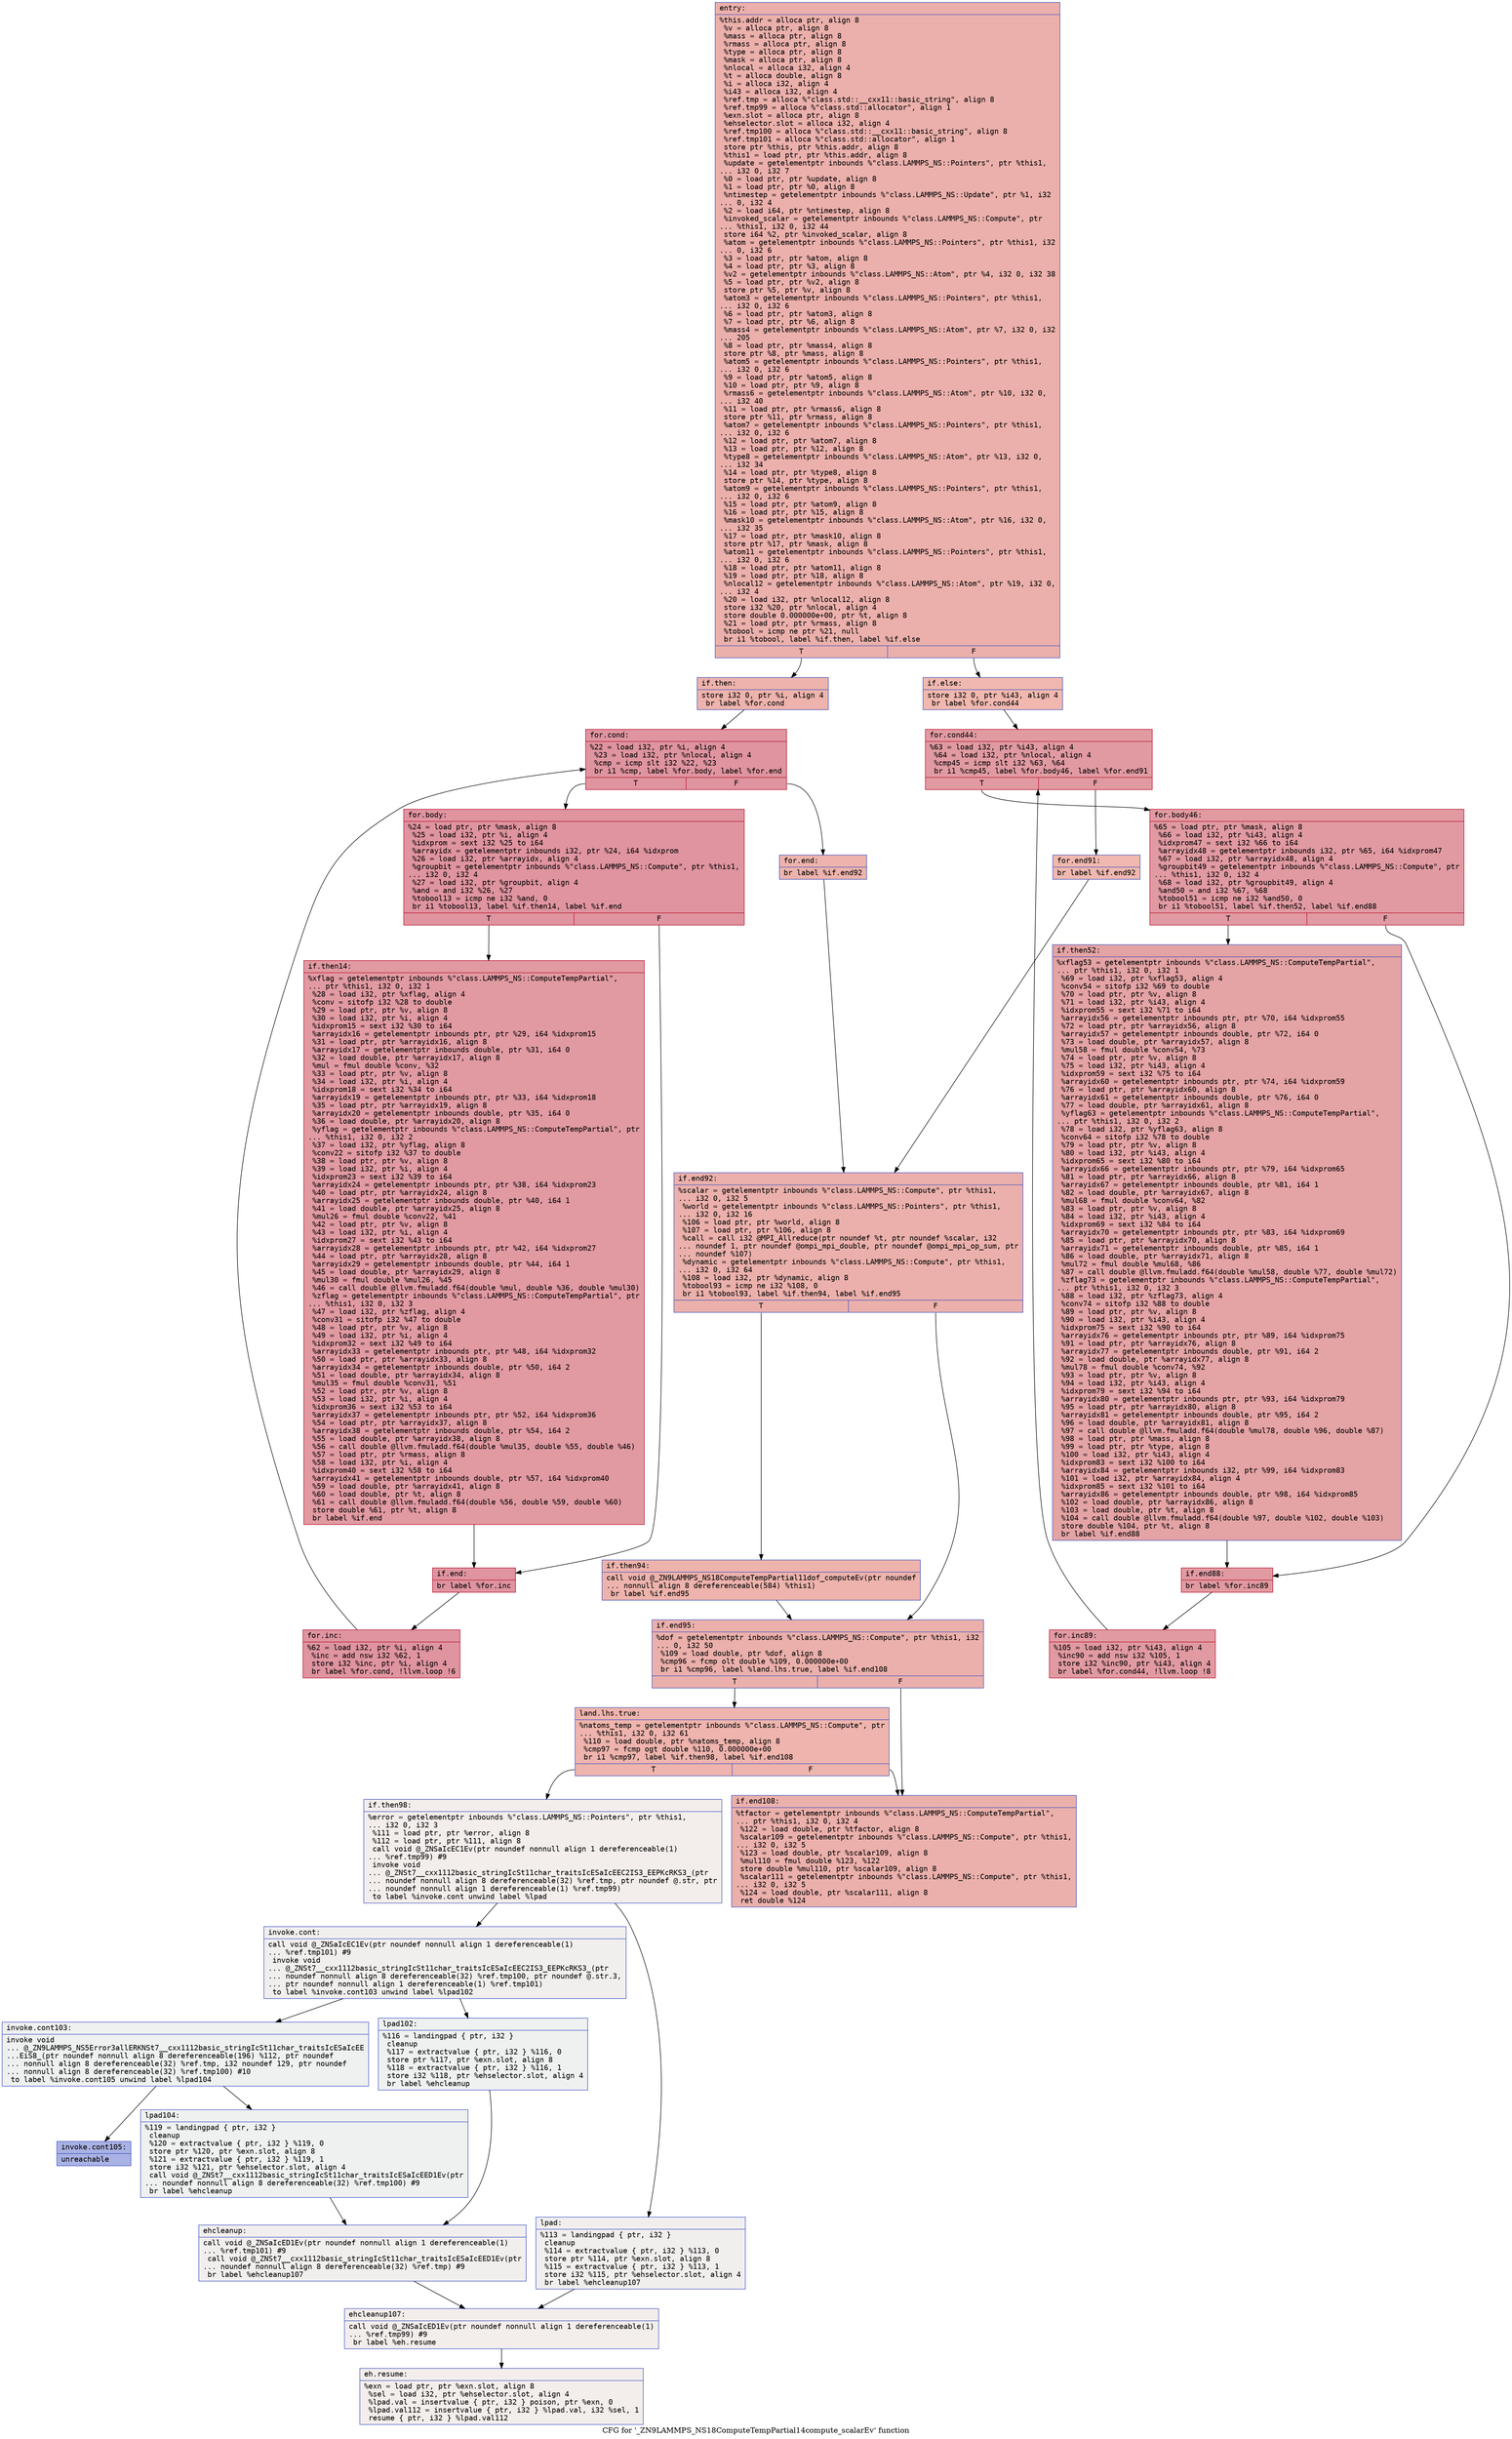 digraph "CFG for '_ZN9LAMMPS_NS18ComputeTempPartial14compute_scalarEv' function" {
	label="CFG for '_ZN9LAMMPS_NS18ComputeTempPartial14compute_scalarEv' function";

	Node0x56053df200b0 [shape=record,color="#3d50c3ff", style=filled, fillcolor="#d24b4070" fontname="Courier",label="{entry:\l|  %this.addr = alloca ptr, align 8\l  %v = alloca ptr, align 8\l  %mass = alloca ptr, align 8\l  %rmass = alloca ptr, align 8\l  %type = alloca ptr, align 8\l  %mask = alloca ptr, align 8\l  %nlocal = alloca i32, align 4\l  %t = alloca double, align 8\l  %i = alloca i32, align 4\l  %i43 = alloca i32, align 4\l  %ref.tmp = alloca %\"class.std::__cxx11::basic_string\", align 8\l  %ref.tmp99 = alloca %\"class.std::allocator\", align 1\l  %exn.slot = alloca ptr, align 8\l  %ehselector.slot = alloca i32, align 4\l  %ref.tmp100 = alloca %\"class.std::__cxx11::basic_string\", align 8\l  %ref.tmp101 = alloca %\"class.std::allocator\", align 1\l  store ptr %this, ptr %this.addr, align 8\l  %this1 = load ptr, ptr %this.addr, align 8\l  %update = getelementptr inbounds %\"class.LAMMPS_NS::Pointers\", ptr %this1,\l... i32 0, i32 7\l  %0 = load ptr, ptr %update, align 8\l  %1 = load ptr, ptr %0, align 8\l  %ntimestep = getelementptr inbounds %\"class.LAMMPS_NS::Update\", ptr %1, i32\l... 0, i32 4\l  %2 = load i64, ptr %ntimestep, align 8\l  %invoked_scalar = getelementptr inbounds %\"class.LAMMPS_NS::Compute\", ptr\l... %this1, i32 0, i32 44\l  store i64 %2, ptr %invoked_scalar, align 8\l  %atom = getelementptr inbounds %\"class.LAMMPS_NS::Pointers\", ptr %this1, i32\l... 0, i32 6\l  %3 = load ptr, ptr %atom, align 8\l  %4 = load ptr, ptr %3, align 8\l  %v2 = getelementptr inbounds %\"class.LAMMPS_NS::Atom\", ptr %4, i32 0, i32 38\l  %5 = load ptr, ptr %v2, align 8\l  store ptr %5, ptr %v, align 8\l  %atom3 = getelementptr inbounds %\"class.LAMMPS_NS::Pointers\", ptr %this1,\l... i32 0, i32 6\l  %6 = load ptr, ptr %atom3, align 8\l  %7 = load ptr, ptr %6, align 8\l  %mass4 = getelementptr inbounds %\"class.LAMMPS_NS::Atom\", ptr %7, i32 0, i32\l... 205\l  %8 = load ptr, ptr %mass4, align 8\l  store ptr %8, ptr %mass, align 8\l  %atom5 = getelementptr inbounds %\"class.LAMMPS_NS::Pointers\", ptr %this1,\l... i32 0, i32 6\l  %9 = load ptr, ptr %atom5, align 8\l  %10 = load ptr, ptr %9, align 8\l  %rmass6 = getelementptr inbounds %\"class.LAMMPS_NS::Atom\", ptr %10, i32 0,\l... i32 40\l  %11 = load ptr, ptr %rmass6, align 8\l  store ptr %11, ptr %rmass, align 8\l  %atom7 = getelementptr inbounds %\"class.LAMMPS_NS::Pointers\", ptr %this1,\l... i32 0, i32 6\l  %12 = load ptr, ptr %atom7, align 8\l  %13 = load ptr, ptr %12, align 8\l  %type8 = getelementptr inbounds %\"class.LAMMPS_NS::Atom\", ptr %13, i32 0,\l... i32 34\l  %14 = load ptr, ptr %type8, align 8\l  store ptr %14, ptr %type, align 8\l  %atom9 = getelementptr inbounds %\"class.LAMMPS_NS::Pointers\", ptr %this1,\l... i32 0, i32 6\l  %15 = load ptr, ptr %atom9, align 8\l  %16 = load ptr, ptr %15, align 8\l  %mask10 = getelementptr inbounds %\"class.LAMMPS_NS::Atom\", ptr %16, i32 0,\l... i32 35\l  %17 = load ptr, ptr %mask10, align 8\l  store ptr %17, ptr %mask, align 8\l  %atom11 = getelementptr inbounds %\"class.LAMMPS_NS::Pointers\", ptr %this1,\l... i32 0, i32 6\l  %18 = load ptr, ptr %atom11, align 8\l  %19 = load ptr, ptr %18, align 8\l  %nlocal12 = getelementptr inbounds %\"class.LAMMPS_NS::Atom\", ptr %19, i32 0,\l... i32 4\l  %20 = load i32, ptr %nlocal12, align 8\l  store i32 %20, ptr %nlocal, align 4\l  store double 0.000000e+00, ptr %t, align 8\l  %21 = load ptr, ptr %rmass, align 8\l  %tobool = icmp ne ptr %21, null\l  br i1 %tobool, label %if.then, label %if.else\l|{<s0>T|<s1>F}}"];
	Node0x56053df200b0:s0 -> Node0x56053df231a0[tooltip="entry -> if.then\nProbability 62.50%" ];
	Node0x56053df200b0:s1 -> Node0x56053df23210[tooltip="entry -> if.else\nProbability 37.50%" ];
	Node0x56053df231a0 [shape=record,color="#3d50c3ff", style=filled, fillcolor="#d6524470" fontname="Courier",label="{if.then:\l|  store i32 0, ptr %i, align 4\l  br label %for.cond\l}"];
	Node0x56053df231a0 -> Node0x56053df233d0[tooltip="if.then -> for.cond\nProbability 100.00%" ];
	Node0x56053df233d0 [shape=record,color="#b70d28ff", style=filled, fillcolor="#b70d2870" fontname="Courier",label="{for.cond:\l|  %22 = load i32, ptr %i, align 4\l  %23 = load i32, ptr %nlocal, align 4\l  %cmp = icmp slt i32 %22, %23\l  br i1 %cmp, label %for.body, label %for.end\l|{<s0>T|<s1>F}}"];
	Node0x56053df233d0:s0 -> Node0x56053df23670[tooltip="for.cond -> for.body\nProbability 96.88%" ];
	Node0x56053df233d0:s1 -> Node0x56053df236f0[tooltip="for.cond -> for.end\nProbability 3.12%" ];
	Node0x56053df23670 [shape=record,color="#b70d28ff", style=filled, fillcolor="#b70d2870" fontname="Courier",label="{for.body:\l|  %24 = load ptr, ptr %mask, align 8\l  %25 = load i32, ptr %i, align 4\l  %idxprom = sext i32 %25 to i64\l  %arrayidx = getelementptr inbounds i32, ptr %24, i64 %idxprom\l  %26 = load i32, ptr %arrayidx, align 4\l  %groupbit = getelementptr inbounds %\"class.LAMMPS_NS::Compute\", ptr %this1,\l... i32 0, i32 4\l  %27 = load i32, ptr %groupbit, align 4\l  %and = and i32 %26, %27\l  %tobool13 = icmp ne i32 %and, 0\l  br i1 %tobool13, label %if.then14, label %if.end\l|{<s0>T|<s1>F}}"];
	Node0x56053df23670:s0 -> Node0x56053df23dd0[tooltip="for.body -> if.then14\nProbability 62.50%" ];
	Node0x56053df23670:s1 -> Node0x56053df23e50[tooltip="for.body -> if.end\nProbability 37.50%" ];
	Node0x56053df23dd0 [shape=record,color="#b70d28ff", style=filled, fillcolor="#bb1b2c70" fontname="Courier",label="{if.then14:\l|  %xflag = getelementptr inbounds %\"class.LAMMPS_NS::ComputeTempPartial\",\l... ptr %this1, i32 0, i32 1\l  %28 = load i32, ptr %xflag, align 4\l  %conv = sitofp i32 %28 to double\l  %29 = load ptr, ptr %v, align 8\l  %30 = load i32, ptr %i, align 4\l  %idxprom15 = sext i32 %30 to i64\l  %arrayidx16 = getelementptr inbounds ptr, ptr %29, i64 %idxprom15\l  %31 = load ptr, ptr %arrayidx16, align 8\l  %arrayidx17 = getelementptr inbounds double, ptr %31, i64 0\l  %32 = load double, ptr %arrayidx17, align 8\l  %mul = fmul double %conv, %32\l  %33 = load ptr, ptr %v, align 8\l  %34 = load i32, ptr %i, align 4\l  %idxprom18 = sext i32 %34 to i64\l  %arrayidx19 = getelementptr inbounds ptr, ptr %33, i64 %idxprom18\l  %35 = load ptr, ptr %arrayidx19, align 8\l  %arrayidx20 = getelementptr inbounds double, ptr %35, i64 0\l  %36 = load double, ptr %arrayidx20, align 8\l  %yflag = getelementptr inbounds %\"class.LAMMPS_NS::ComputeTempPartial\", ptr\l... %this1, i32 0, i32 2\l  %37 = load i32, ptr %yflag, align 8\l  %conv22 = sitofp i32 %37 to double\l  %38 = load ptr, ptr %v, align 8\l  %39 = load i32, ptr %i, align 4\l  %idxprom23 = sext i32 %39 to i64\l  %arrayidx24 = getelementptr inbounds ptr, ptr %38, i64 %idxprom23\l  %40 = load ptr, ptr %arrayidx24, align 8\l  %arrayidx25 = getelementptr inbounds double, ptr %40, i64 1\l  %41 = load double, ptr %arrayidx25, align 8\l  %mul26 = fmul double %conv22, %41\l  %42 = load ptr, ptr %v, align 8\l  %43 = load i32, ptr %i, align 4\l  %idxprom27 = sext i32 %43 to i64\l  %arrayidx28 = getelementptr inbounds ptr, ptr %42, i64 %idxprom27\l  %44 = load ptr, ptr %arrayidx28, align 8\l  %arrayidx29 = getelementptr inbounds double, ptr %44, i64 1\l  %45 = load double, ptr %arrayidx29, align 8\l  %mul30 = fmul double %mul26, %45\l  %46 = call double @llvm.fmuladd.f64(double %mul, double %36, double %mul30)\l  %zflag = getelementptr inbounds %\"class.LAMMPS_NS::ComputeTempPartial\", ptr\l... %this1, i32 0, i32 3\l  %47 = load i32, ptr %zflag, align 4\l  %conv31 = sitofp i32 %47 to double\l  %48 = load ptr, ptr %v, align 8\l  %49 = load i32, ptr %i, align 4\l  %idxprom32 = sext i32 %49 to i64\l  %arrayidx33 = getelementptr inbounds ptr, ptr %48, i64 %idxprom32\l  %50 = load ptr, ptr %arrayidx33, align 8\l  %arrayidx34 = getelementptr inbounds double, ptr %50, i64 2\l  %51 = load double, ptr %arrayidx34, align 8\l  %mul35 = fmul double %conv31, %51\l  %52 = load ptr, ptr %v, align 8\l  %53 = load i32, ptr %i, align 4\l  %idxprom36 = sext i32 %53 to i64\l  %arrayidx37 = getelementptr inbounds ptr, ptr %52, i64 %idxprom36\l  %54 = load ptr, ptr %arrayidx37, align 8\l  %arrayidx38 = getelementptr inbounds double, ptr %54, i64 2\l  %55 = load double, ptr %arrayidx38, align 8\l  %56 = call double @llvm.fmuladd.f64(double %mul35, double %55, double %46)\l  %57 = load ptr, ptr %rmass, align 8\l  %58 = load i32, ptr %i, align 4\l  %idxprom40 = sext i32 %58 to i64\l  %arrayidx41 = getelementptr inbounds double, ptr %57, i64 %idxprom40\l  %59 = load double, ptr %arrayidx41, align 8\l  %60 = load double, ptr %t, align 8\l  %61 = call double @llvm.fmuladd.f64(double %56, double %59, double %60)\l  store double %61, ptr %t, align 8\l  br label %if.end\l}"];
	Node0x56053df23dd0 -> Node0x56053df23e50[tooltip="if.then14 -> if.end\nProbability 100.00%" ];
	Node0x56053df23e50 [shape=record,color="#b70d28ff", style=filled, fillcolor="#b70d2870" fontname="Courier",label="{if.end:\l|  br label %for.inc\l}"];
	Node0x56053df23e50 -> Node0x56053df275f0[tooltip="if.end -> for.inc\nProbability 100.00%" ];
	Node0x56053df275f0 [shape=record,color="#b70d28ff", style=filled, fillcolor="#b70d2870" fontname="Courier",label="{for.inc:\l|  %62 = load i32, ptr %i, align 4\l  %inc = add nsw i32 %62, 1\l  store i32 %inc, ptr %i, align 4\l  br label %for.cond, !llvm.loop !6\l}"];
	Node0x56053df275f0 -> Node0x56053df233d0[tooltip="for.inc -> for.cond\nProbability 100.00%" ];
	Node0x56053df236f0 [shape=record,color="#3d50c3ff", style=filled, fillcolor="#d6524470" fontname="Courier",label="{for.end:\l|  br label %if.end92\l}"];
	Node0x56053df236f0 -> Node0x56053df28370[tooltip="for.end -> if.end92\nProbability 100.00%" ];
	Node0x56053df23210 [shape=record,color="#3d50c3ff", style=filled, fillcolor="#dc5d4a70" fontname="Courier",label="{if.else:\l|  store i32 0, ptr %i43, align 4\l  br label %for.cond44\l}"];
	Node0x56053df23210 -> Node0x56053df284d0[tooltip="if.else -> for.cond44\nProbability 100.00%" ];
	Node0x56053df284d0 [shape=record,color="#b70d28ff", style=filled, fillcolor="#bb1b2c70" fontname="Courier",label="{for.cond44:\l|  %63 = load i32, ptr %i43, align 4\l  %64 = load i32, ptr %nlocal, align 4\l  %cmp45 = icmp slt i32 %63, %64\l  br i1 %cmp45, label %for.body46, label %for.end91\l|{<s0>T|<s1>F}}"];
	Node0x56053df284d0:s0 -> Node0x56053df28740[tooltip="for.cond44 -> for.body46\nProbability 96.88%" ];
	Node0x56053df284d0:s1 -> Node0x56053df287c0[tooltip="for.cond44 -> for.end91\nProbability 3.12%" ];
	Node0x56053df28740 [shape=record,color="#b70d28ff", style=filled, fillcolor="#bb1b2c70" fontname="Courier",label="{for.body46:\l|  %65 = load ptr, ptr %mask, align 8\l  %66 = load i32, ptr %i43, align 4\l  %idxprom47 = sext i32 %66 to i64\l  %arrayidx48 = getelementptr inbounds i32, ptr %65, i64 %idxprom47\l  %67 = load i32, ptr %arrayidx48, align 4\l  %groupbit49 = getelementptr inbounds %\"class.LAMMPS_NS::Compute\", ptr\l... %this1, i32 0, i32 4\l  %68 = load i32, ptr %groupbit49, align 4\l  %and50 = and i32 %67, %68\l  %tobool51 = icmp ne i32 %and50, 0\l  br i1 %tobool51, label %if.then52, label %if.end88\l|{<s0>T|<s1>F}}"];
	Node0x56053df28740:s0 -> Node0x56053df28ec0[tooltip="for.body46 -> if.then52\nProbability 62.50%" ];
	Node0x56053df28740:s1 -> Node0x56053df28f40[tooltip="for.body46 -> if.end88\nProbability 37.50%" ];
	Node0x56053df28ec0 [shape=record,color="#3d50c3ff", style=filled, fillcolor="#c32e3170" fontname="Courier",label="{if.then52:\l|  %xflag53 = getelementptr inbounds %\"class.LAMMPS_NS::ComputeTempPartial\",\l... ptr %this1, i32 0, i32 1\l  %69 = load i32, ptr %xflag53, align 4\l  %conv54 = sitofp i32 %69 to double\l  %70 = load ptr, ptr %v, align 8\l  %71 = load i32, ptr %i43, align 4\l  %idxprom55 = sext i32 %71 to i64\l  %arrayidx56 = getelementptr inbounds ptr, ptr %70, i64 %idxprom55\l  %72 = load ptr, ptr %arrayidx56, align 8\l  %arrayidx57 = getelementptr inbounds double, ptr %72, i64 0\l  %73 = load double, ptr %arrayidx57, align 8\l  %mul58 = fmul double %conv54, %73\l  %74 = load ptr, ptr %v, align 8\l  %75 = load i32, ptr %i43, align 4\l  %idxprom59 = sext i32 %75 to i64\l  %arrayidx60 = getelementptr inbounds ptr, ptr %74, i64 %idxprom59\l  %76 = load ptr, ptr %arrayidx60, align 8\l  %arrayidx61 = getelementptr inbounds double, ptr %76, i64 0\l  %77 = load double, ptr %arrayidx61, align 8\l  %yflag63 = getelementptr inbounds %\"class.LAMMPS_NS::ComputeTempPartial\",\l... ptr %this1, i32 0, i32 2\l  %78 = load i32, ptr %yflag63, align 8\l  %conv64 = sitofp i32 %78 to double\l  %79 = load ptr, ptr %v, align 8\l  %80 = load i32, ptr %i43, align 4\l  %idxprom65 = sext i32 %80 to i64\l  %arrayidx66 = getelementptr inbounds ptr, ptr %79, i64 %idxprom65\l  %81 = load ptr, ptr %arrayidx66, align 8\l  %arrayidx67 = getelementptr inbounds double, ptr %81, i64 1\l  %82 = load double, ptr %arrayidx67, align 8\l  %mul68 = fmul double %conv64, %82\l  %83 = load ptr, ptr %v, align 8\l  %84 = load i32, ptr %i43, align 4\l  %idxprom69 = sext i32 %84 to i64\l  %arrayidx70 = getelementptr inbounds ptr, ptr %83, i64 %idxprom69\l  %85 = load ptr, ptr %arrayidx70, align 8\l  %arrayidx71 = getelementptr inbounds double, ptr %85, i64 1\l  %86 = load double, ptr %arrayidx71, align 8\l  %mul72 = fmul double %mul68, %86\l  %87 = call double @llvm.fmuladd.f64(double %mul58, double %77, double %mul72)\l  %zflag73 = getelementptr inbounds %\"class.LAMMPS_NS::ComputeTempPartial\",\l... ptr %this1, i32 0, i32 3\l  %88 = load i32, ptr %zflag73, align 4\l  %conv74 = sitofp i32 %88 to double\l  %89 = load ptr, ptr %v, align 8\l  %90 = load i32, ptr %i43, align 4\l  %idxprom75 = sext i32 %90 to i64\l  %arrayidx76 = getelementptr inbounds ptr, ptr %89, i64 %idxprom75\l  %91 = load ptr, ptr %arrayidx76, align 8\l  %arrayidx77 = getelementptr inbounds double, ptr %91, i64 2\l  %92 = load double, ptr %arrayidx77, align 8\l  %mul78 = fmul double %conv74, %92\l  %93 = load ptr, ptr %v, align 8\l  %94 = load i32, ptr %i43, align 4\l  %idxprom79 = sext i32 %94 to i64\l  %arrayidx80 = getelementptr inbounds ptr, ptr %93, i64 %idxprom79\l  %95 = load ptr, ptr %arrayidx80, align 8\l  %arrayidx81 = getelementptr inbounds double, ptr %95, i64 2\l  %96 = load double, ptr %arrayidx81, align 8\l  %97 = call double @llvm.fmuladd.f64(double %mul78, double %96, double %87)\l  %98 = load ptr, ptr %mass, align 8\l  %99 = load ptr, ptr %type, align 8\l  %100 = load i32, ptr %i43, align 4\l  %idxprom83 = sext i32 %100 to i64\l  %arrayidx84 = getelementptr inbounds i32, ptr %99, i64 %idxprom83\l  %101 = load i32, ptr %arrayidx84, align 4\l  %idxprom85 = sext i32 %101 to i64\l  %arrayidx86 = getelementptr inbounds double, ptr %98, i64 %idxprom85\l  %102 = load double, ptr %arrayidx86, align 8\l  %103 = load double, ptr %t, align 8\l  %104 = call double @llvm.fmuladd.f64(double %97, double %102, double %103)\l  store double %104, ptr %t, align 8\l  br label %if.end88\l}"];
	Node0x56053df28ec0 -> Node0x56053df28f40[tooltip="if.then52 -> if.end88\nProbability 100.00%" ];
	Node0x56053df28f40 [shape=record,color="#b70d28ff", style=filled, fillcolor="#bb1b2c70" fontname="Courier",label="{if.end88:\l|  br label %for.inc89\l}"];
	Node0x56053df28f40 -> Node0x56053df174e0[tooltip="if.end88 -> for.inc89\nProbability 100.00%" ];
	Node0x56053df174e0 [shape=record,color="#b70d28ff", style=filled, fillcolor="#bb1b2c70" fontname="Courier",label="{for.inc89:\l|  %105 = load i32, ptr %i43, align 4\l  %inc90 = add nsw i32 %105, 1\l  store i32 %inc90, ptr %i43, align 4\l  br label %for.cond44, !llvm.loop !8\l}"];
	Node0x56053df174e0 -> Node0x56053df284d0[tooltip="for.inc89 -> for.cond44\nProbability 100.00%" ];
	Node0x56053df287c0 [shape=record,color="#3d50c3ff", style=filled, fillcolor="#dc5d4a70" fontname="Courier",label="{for.end91:\l|  br label %if.end92\l}"];
	Node0x56053df287c0 -> Node0x56053df28370[tooltip="for.end91 -> if.end92\nProbability 100.00%" ];
	Node0x56053df28370 [shape=record,color="#3d50c3ff", style=filled, fillcolor="#d24b4070" fontname="Courier",label="{if.end92:\l|  %scalar = getelementptr inbounds %\"class.LAMMPS_NS::Compute\", ptr %this1,\l... i32 0, i32 5\l  %world = getelementptr inbounds %\"class.LAMMPS_NS::Pointers\", ptr %this1,\l... i32 0, i32 16\l  %106 = load ptr, ptr %world, align 8\l  %107 = load ptr, ptr %106, align 8\l  %call = call i32 @MPI_Allreduce(ptr noundef %t, ptr noundef %scalar, i32\l... noundef 1, ptr noundef @ompi_mpi_double, ptr noundef @ompi_mpi_op_sum, ptr\l... noundef %107)\l  %dynamic = getelementptr inbounds %\"class.LAMMPS_NS::Compute\", ptr %this1,\l... i32 0, i32 64\l  %108 = load i32, ptr %dynamic, align 8\l  %tobool93 = icmp ne i32 %108, 0\l  br i1 %tobool93, label %if.then94, label %if.end95\l|{<s0>T|<s1>F}}"];
	Node0x56053df28370:s0 -> Node0x56053df2f4f0[tooltip="if.end92 -> if.then94\nProbability 62.50%" ];
	Node0x56053df28370:s1 -> Node0x56053df2f570[tooltip="if.end92 -> if.end95\nProbability 37.50%" ];
	Node0x56053df2f4f0 [shape=record,color="#3d50c3ff", style=filled, fillcolor="#d6524470" fontname="Courier",label="{if.then94:\l|  call void @_ZN9LAMMPS_NS18ComputeTempPartial11dof_computeEv(ptr noundef\l... nonnull align 8 dereferenceable(584) %this1)\l  br label %if.end95\l}"];
	Node0x56053df2f4f0 -> Node0x56053df2f570[tooltip="if.then94 -> if.end95\nProbability 100.00%" ];
	Node0x56053df2f570 [shape=record,color="#3d50c3ff", style=filled, fillcolor="#d24b4070" fontname="Courier",label="{if.end95:\l|  %dof = getelementptr inbounds %\"class.LAMMPS_NS::Compute\", ptr %this1, i32\l... 0, i32 50\l  %109 = load double, ptr %dof, align 8\l  %cmp96 = fcmp olt double %109, 0.000000e+00\l  br i1 %cmp96, label %land.lhs.true, label %if.end108\l|{<s0>T|<s1>F}}"];
	Node0x56053df2f570:s0 -> Node0x56053df2fa70[tooltip="if.end95 -> land.lhs.true\nProbability 50.00%" ];
	Node0x56053df2f570:s1 -> Node0x56053df2faf0[tooltip="if.end95 -> if.end108\nProbability 50.00%" ];
	Node0x56053df2fa70 [shape=record,color="#3d50c3ff", style=filled, fillcolor="#d8564670" fontname="Courier",label="{land.lhs.true:\l|  %natoms_temp = getelementptr inbounds %\"class.LAMMPS_NS::Compute\", ptr\l... %this1, i32 0, i32 61\l  %110 = load double, ptr %natoms_temp, align 8\l  %cmp97 = fcmp ogt double %110, 0.000000e+00\l  br i1 %cmp97, label %if.then98, label %if.end108\l|{<s0>T|<s1>F}}"];
	Node0x56053df2fa70:s0 -> Node0x56053df2fe40[tooltip="land.lhs.true -> if.then98\nProbability 0.00%" ];
	Node0x56053df2fa70:s1 -> Node0x56053df2faf0[tooltip="land.lhs.true -> if.end108\nProbability 100.00%" ];
	Node0x56053df2fe40 [shape=record,color="#3d50c3ff", style=filled, fillcolor="#e5d8d170" fontname="Courier",label="{if.then98:\l|  %error = getelementptr inbounds %\"class.LAMMPS_NS::Pointers\", ptr %this1,\l... i32 0, i32 3\l  %111 = load ptr, ptr %error, align 8\l  %112 = load ptr, ptr %111, align 8\l  call void @_ZNSaIcEC1Ev(ptr noundef nonnull align 1 dereferenceable(1)\l... %ref.tmp99) #9\l  invoke void\l... @_ZNSt7__cxx1112basic_stringIcSt11char_traitsIcESaIcEEC2IS3_EEPKcRKS3_(ptr\l... noundef nonnull align 8 dereferenceable(32) %ref.tmp, ptr noundef @.str, ptr\l... noundef nonnull align 1 dereferenceable(1) %ref.tmp99)\l          to label %invoke.cont unwind label %lpad\l}"];
	Node0x56053df2fe40 -> Node0x56053df302d0[tooltip="if.then98 -> invoke.cont\nProbability 50.00%" ];
	Node0x56053df2fe40 -> Node0x56053df30350[tooltip="if.then98 -> lpad\nProbability 50.00%" ];
	Node0x56053df302d0 [shape=record,color="#3d50c3ff", style=filled, fillcolor="#e0dbd870" fontname="Courier",label="{invoke.cont:\l|  call void @_ZNSaIcEC1Ev(ptr noundef nonnull align 1 dereferenceable(1)\l... %ref.tmp101) #9\l  invoke void\l... @_ZNSt7__cxx1112basic_stringIcSt11char_traitsIcESaIcEEC2IS3_EEPKcRKS3_(ptr\l... noundef nonnull align 8 dereferenceable(32) %ref.tmp100, ptr noundef @.str.3,\l... ptr noundef nonnull align 1 dereferenceable(1) %ref.tmp101)\l          to label %invoke.cont103 unwind label %lpad102\l}"];
	Node0x56053df302d0 -> Node0x56053df30670[tooltip="invoke.cont -> invoke.cont103\nProbability 50.00%" ];
	Node0x56053df302d0 -> Node0x56053df306c0[tooltip="invoke.cont -> lpad102\nProbability 50.00%" ];
	Node0x56053df30670 [shape=record,color="#3d50c3ff", style=filled, fillcolor="#dbdcde70" fontname="Courier",label="{invoke.cont103:\l|  invoke void\l... @_ZN9LAMMPS_NS5Error3allERKNSt7__cxx1112basic_stringIcSt11char_traitsIcESaIcEE\l...EiS8_(ptr noundef nonnull align 8 dereferenceable(196) %112, ptr noundef\l... nonnull align 8 dereferenceable(32) %ref.tmp, i32 noundef 129, ptr noundef\l... nonnull align 8 dereferenceable(32) %ref.tmp100) #10\l          to label %invoke.cont105 unwind label %lpad104\l}"];
	Node0x56053df30670 -> Node0x56053df30620[tooltip="invoke.cont103 -> invoke.cont105\nProbability 0.00%" ];
	Node0x56053df30670 -> Node0x56053df30980[tooltip="invoke.cont103 -> lpad104\nProbability 100.00%" ];
	Node0x56053df30620 [shape=record,color="#3d50c3ff", style=filled, fillcolor="#3d50c370" fontname="Courier",label="{invoke.cont105:\l|  unreachable\l}"];
	Node0x56053df30350 [shape=record,color="#3d50c3ff", style=filled, fillcolor="#e0dbd870" fontname="Courier",label="{lpad:\l|  %113 = landingpad \{ ptr, i32 \}\l          cleanup\l  %114 = extractvalue \{ ptr, i32 \} %113, 0\l  store ptr %114, ptr %exn.slot, align 8\l  %115 = extractvalue \{ ptr, i32 \} %113, 1\l  store i32 %115, ptr %ehselector.slot, align 4\l  br label %ehcleanup107\l}"];
	Node0x56053df30350 -> Node0x56053df30f40[tooltip="lpad -> ehcleanup107\nProbability 100.00%" ];
	Node0x56053df306c0 [shape=record,color="#3d50c3ff", style=filled, fillcolor="#dbdcde70" fontname="Courier",label="{lpad102:\l|  %116 = landingpad \{ ptr, i32 \}\l          cleanup\l  %117 = extractvalue \{ ptr, i32 \} %116, 0\l  store ptr %117, ptr %exn.slot, align 8\l  %118 = extractvalue \{ ptr, i32 \} %116, 1\l  store i32 %118, ptr %ehselector.slot, align 4\l  br label %ehcleanup\l}"];
	Node0x56053df306c0 -> Node0x56053df31290[tooltip="lpad102 -> ehcleanup\nProbability 100.00%" ];
	Node0x56053df30980 [shape=record,color="#3d50c3ff", style=filled, fillcolor="#dbdcde70" fontname="Courier",label="{lpad104:\l|  %119 = landingpad \{ ptr, i32 \}\l          cleanup\l  %120 = extractvalue \{ ptr, i32 \} %119, 0\l  store ptr %120, ptr %exn.slot, align 8\l  %121 = extractvalue \{ ptr, i32 \} %119, 1\l  store i32 %121, ptr %ehselector.slot, align 4\l  call void @_ZNSt7__cxx1112basic_stringIcSt11char_traitsIcESaIcEED1Ev(ptr\l... noundef nonnull align 8 dereferenceable(32) %ref.tmp100) #9\l  br label %ehcleanup\l}"];
	Node0x56053df30980 -> Node0x56053df31290[tooltip="lpad104 -> ehcleanup\nProbability 100.00%" ];
	Node0x56053df31290 [shape=record,color="#3d50c3ff", style=filled, fillcolor="#e0dbd870" fontname="Courier",label="{ehcleanup:\l|  call void @_ZNSaIcED1Ev(ptr noundef nonnull align 1 dereferenceable(1)\l... %ref.tmp101) #9\l  call void @_ZNSt7__cxx1112basic_stringIcSt11char_traitsIcESaIcEED1Ev(ptr\l... noundef nonnull align 8 dereferenceable(32) %ref.tmp) #9\l  br label %ehcleanup107\l}"];
	Node0x56053df31290 -> Node0x56053df30f40[tooltip="ehcleanup -> ehcleanup107\nProbability 100.00%" ];
	Node0x56053df30f40 [shape=record,color="#3d50c3ff", style=filled, fillcolor="#e5d8d170" fontname="Courier",label="{ehcleanup107:\l|  call void @_ZNSaIcED1Ev(ptr noundef nonnull align 1 dereferenceable(1)\l... %ref.tmp99) #9\l  br label %eh.resume\l}"];
	Node0x56053df30f40 -> Node0x56053df31b40[tooltip="ehcleanup107 -> eh.resume\nProbability 100.00%" ];
	Node0x56053df2faf0 [shape=record,color="#3d50c3ff", style=filled, fillcolor="#d24b4070" fontname="Courier",label="{if.end108:\l|  %tfactor = getelementptr inbounds %\"class.LAMMPS_NS::ComputeTempPartial\",\l... ptr %this1, i32 0, i32 4\l  %122 = load double, ptr %tfactor, align 8\l  %scalar109 = getelementptr inbounds %\"class.LAMMPS_NS::Compute\", ptr %this1,\l... i32 0, i32 5\l  %123 = load double, ptr %scalar109, align 8\l  %mul110 = fmul double %123, %122\l  store double %mul110, ptr %scalar109, align 8\l  %scalar111 = getelementptr inbounds %\"class.LAMMPS_NS::Compute\", ptr %this1,\l... i32 0, i32 5\l  %124 = load double, ptr %scalar111, align 8\l  ret double %124\l}"];
	Node0x56053df31b40 [shape=record,color="#3d50c3ff", style=filled, fillcolor="#e5d8d170" fontname="Courier",label="{eh.resume:\l|  %exn = load ptr, ptr %exn.slot, align 8\l  %sel = load i32, ptr %ehselector.slot, align 4\l  %lpad.val = insertvalue \{ ptr, i32 \} poison, ptr %exn, 0\l  %lpad.val112 = insertvalue \{ ptr, i32 \} %lpad.val, i32 %sel, 1\l  resume \{ ptr, i32 \} %lpad.val112\l}"];
}

